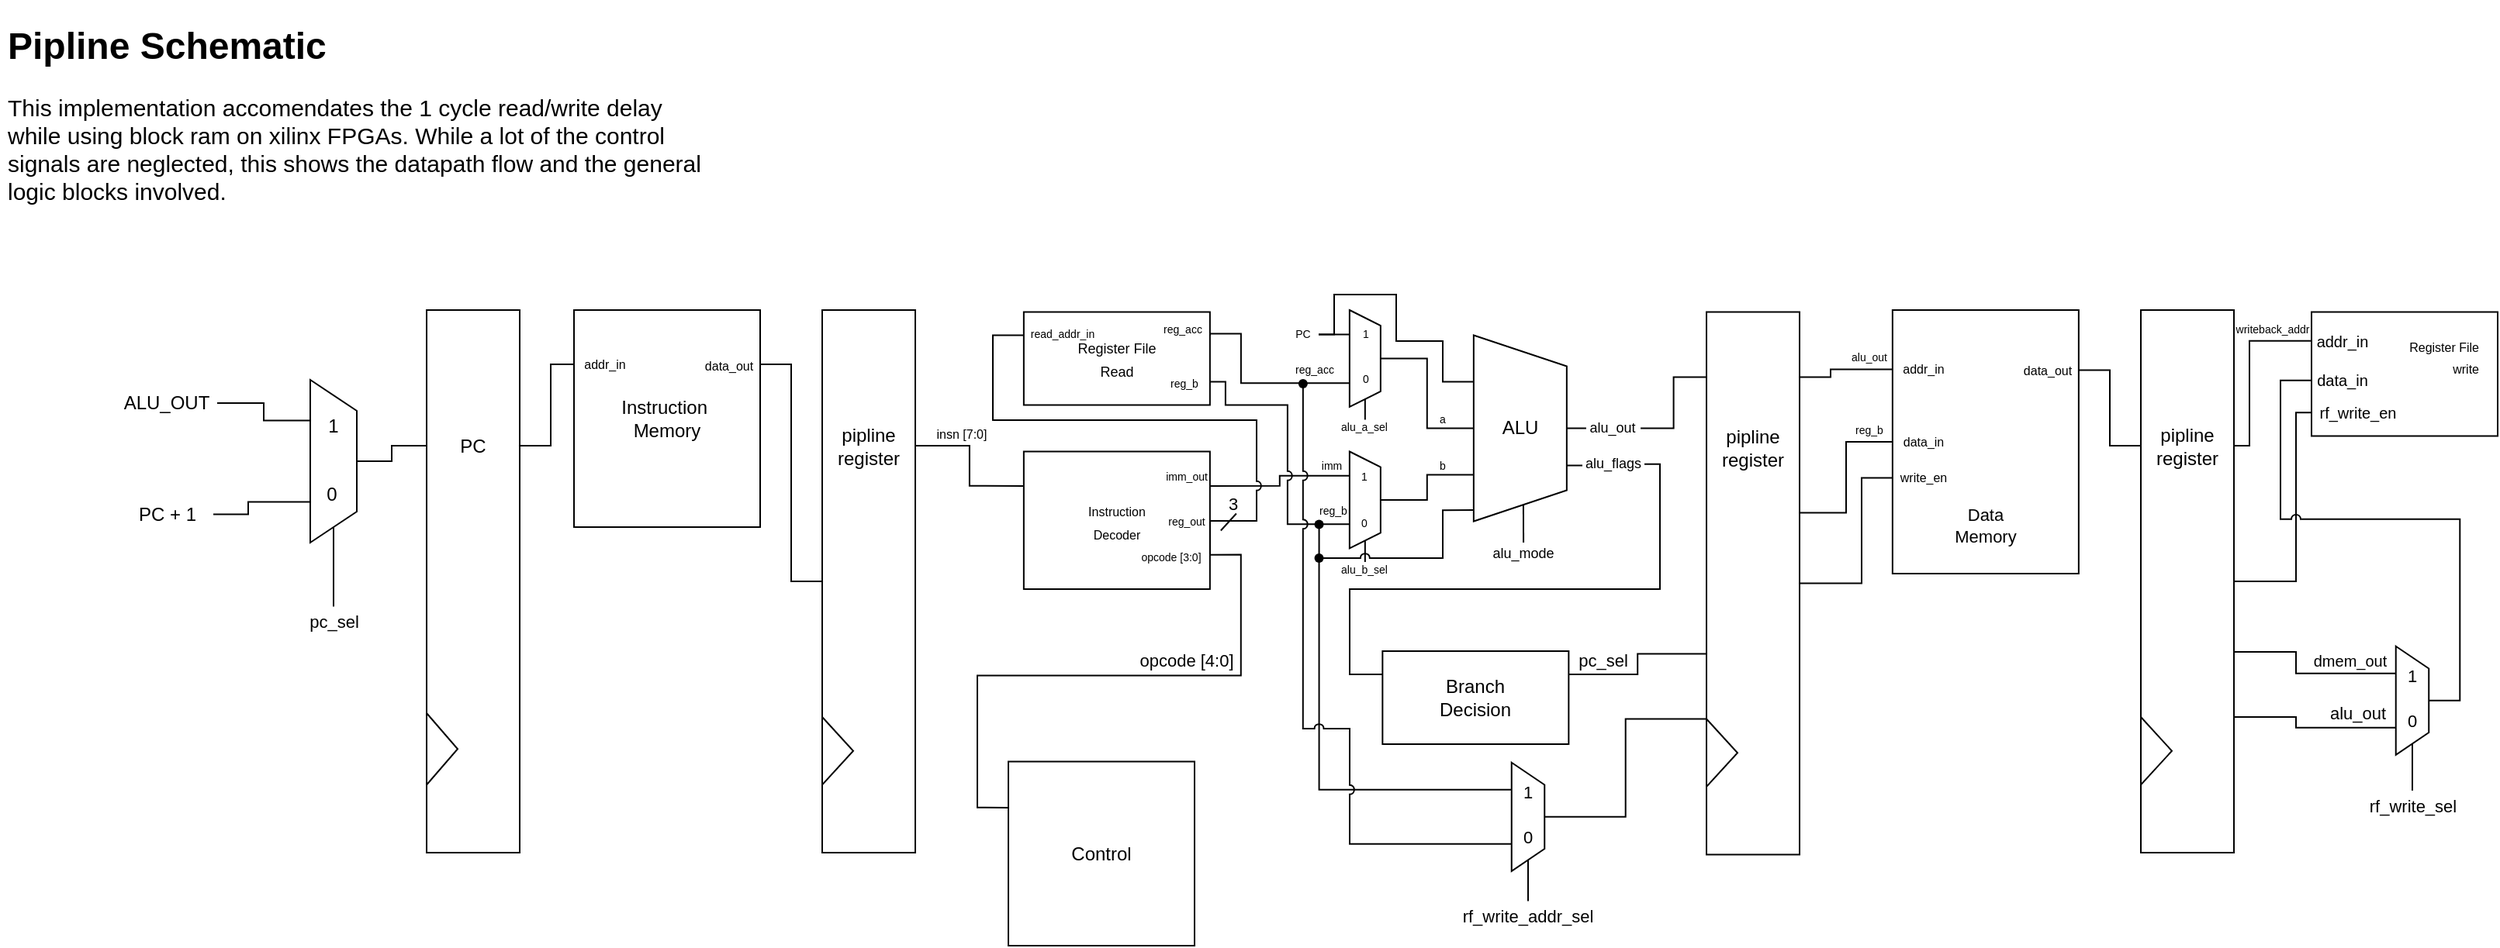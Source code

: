 <mxfile version="22.1.15" type="device">
  <diagram name="Page-1" id="C5f-q9KIwTnNEgcXSA0X">
    <mxGraphModel dx="1313" dy="896" grid="1" gridSize="10" guides="1" tooltips="1" connect="1" arrows="1" fold="1" page="1" pageScale="1" pageWidth="1700" pageHeight="2000" math="0" shadow="0">
      <root>
        <mxCell id="0" />
        <mxCell id="1" parent="0" />
        <mxCell id="jeE5MprJbQdfb26vRbnc-1" value="&lt;h1&gt;&lt;span style=&quot;background-color: initial;&quot;&gt;Pipline Schematic&lt;/span&gt;&lt;/h1&gt;&lt;p&gt;&lt;span style=&quot;font-size: 15px; font-weight: 400;&quot;&gt;This implementation accomendates the 1 cycle read/write delay while using block ram on xilinx FPGAs. While a lot of the control signals are neglected, this shows the datapath flow and the general logic blocks involved.&lt;/span&gt;&lt;/p&gt;&lt;p style=&quot;font-size: 15px;&quot;&gt;&lt;br&gt;&lt;/p&gt;" style="text;html=1;strokeColor=none;fillColor=none;spacing=5;spacingTop=-20;whiteSpace=wrap;overflow=hidden;rounded=0;" parent="1" vertex="1">
          <mxGeometry x="40" y="50" width="460" height="130" as="geometry" />
        </mxCell>
        <mxCell id="LwA3oYYz0MGMY8bBPc8x-19" value="x" style="group" parent="1" vertex="1" connectable="0">
          <mxGeometry x="315" y="240" width="60" height="350" as="geometry" />
        </mxCell>
        <mxCell id="LwA3oYYz0MGMY8bBPc8x-10" value="" style="rounded=0;whiteSpace=wrap;html=1;container=0;" parent="LwA3oYYz0MGMY8bBPc8x-19" vertex="1">
          <mxGeometry width="60" height="350" as="geometry" />
        </mxCell>
        <mxCell id="LwA3oYYz0MGMY8bBPc8x-11" value="&lt;font style=&quot;font-size: 12px;&quot;&gt;PC&lt;/font&gt;" style="text;html=1;strokeColor=none;fillColor=none;align=center;verticalAlign=middle;whiteSpace=wrap;rounded=0;container=0;" parent="LwA3oYYz0MGMY8bBPc8x-19" vertex="1">
          <mxGeometry x="15" y="43.75" width="30" height="87.5" as="geometry" />
        </mxCell>
        <mxCell id="LwA3oYYz0MGMY8bBPc8x-18" value="" style="triangle;whiteSpace=wrap;html=1;container=0;" parent="LwA3oYYz0MGMY8bBPc8x-19" vertex="1">
          <mxGeometry y="260" width="20" height="46.25" as="geometry" />
        </mxCell>
        <mxCell id="czWufR2v6qfrCZfqMZqi-69" style="edgeStyle=orthogonalEdgeStyle;shape=connector;rounded=0;jumpStyle=arc;orthogonalLoop=1;jettySize=auto;html=1;exitX=1;exitY=0.25;exitDx=0;exitDy=0;entryX=0;entryY=0.5;entryDx=0;entryDy=0;labelBackgroundColor=default;strokeColor=default;align=center;verticalAlign=middle;fontFamily=Helvetica;fontSize=11;fontColor=default;endArrow=none;endFill=0;" parent="1" source="LwA3oYYz0MGMY8bBPc8x-20" target="LwA3oYYz0MGMY8bBPc8x-23" edge="1">
          <mxGeometry relative="1" as="geometry">
            <Array as="points">
              <mxPoint x="550" y="275" />
              <mxPoint x="550" y="415" />
            </Array>
          </mxGeometry>
        </mxCell>
        <mxCell id="LwA3oYYz0MGMY8bBPc8x-20" value="Instruction&amp;nbsp;&lt;br&gt;Memory" style="rounded=0;whiteSpace=wrap;html=1;" parent="1" vertex="1">
          <mxGeometry x="410" y="240" width="120" height="140" as="geometry" />
        </mxCell>
        <mxCell id="LwA3oYYz0MGMY8bBPc8x-22" value="" style="group" parent="1" vertex="1" connectable="0">
          <mxGeometry x="570" y="240" width="60" height="350" as="geometry" />
        </mxCell>
        <mxCell id="LwA3oYYz0MGMY8bBPc8x-23" value="" style="rounded=0;whiteSpace=wrap;html=1;container=0;" parent="LwA3oYYz0MGMY8bBPc8x-22" vertex="1">
          <mxGeometry width="60" height="350" as="geometry" />
        </mxCell>
        <mxCell id="LwA3oYYz0MGMY8bBPc8x-24" value="pipline&lt;br&gt;register" style="text;html=1;strokeColor=none;fillColor=none;align=center;verticalAlign=middle;whiteSpace=wrap;rounded=0;container=0;" parent="LwA3oYYz0MGMY8bBPc8x-22" vertex="1">
          <mxGeometry x="15" y="43.75" width="30" height="87.5" as="geometry" />
        </mxCell>
        <mxCell id="LwA3oYYz0MGMY8bBPc8x-25" value="" style="triangle;whiteSpace=wrap;html=1;container=0;" parent="LwA3oYYz0MGMY8bBPc8x-22" vertex="1">
          <mxGeometry y="262.5" width="20" height="43.75" as="geometry" />
        </mxCell>
        <mxCell id="czWufR2v6qfrCZfqMZqi-32" style="edgeStyle=orthogonalEdgeStyle;shape=connector;rounded=0;orthogonalLoop=1;jettySize=auto;html=1;exitX=1;exitY=0.25;exitDx=0;exitDy=0;entryX=0.25;entryY=1;entryDx=0;entryDy=0;labelBackgroundColor=default;strokeColor=default;align=center;verticalAlign=middle;fontFamily=Helvetica;fontSize=11;fontColor=default;endArrow=none;endFill=0;jumpStyle=arc;" parent="1" source="LwA3oYYz0MGMY8bBPc8x-26" target="czWufR2v6qfrCZfqMZqi-17" edge="1">
          <mxGeometry relative="1" as="geometry" />
        </mxCell>
        <mxCell id="czWufR2v6qfrCZfqMZqi-70" style="edgeStyle=orthogonalEdgeStyle;shape=connector;rounded=0;jumpStyle=arc;orthogonalLoop=1;jettySize=auto;html=1;exitX=1;exitY=0.75;exitDx=0;exitDy=0;labelBackgroundColor=default;strokeColor=default;align=center;verticalAlign=middle;fontFamily=Helvetica;fontSize=11;fontColor=default;endArrow=none;endFill=0;entryX=0;entryY=0.25;entryDx=0;entryDy=0;" parent="1" source="LwA3oYYz0MGMY8bBPc8x-26" target="LwA3oYYz0MGMY8bBPc8x-57" edge="1">
          <mxGeometry relative="1" as="geometry">
            <mxPoint x="829.93" y="376.11" as="targetPoint" />
            <Array as="points">
              <mxPoint x="820" y="376" />
              <mxPoint x="850" y="376" />
              <mxPoint x="850" y="311" />
              <mxPoint x="680" y="311" />
              <mxPoint x="680" y="256" />
            </Array>
          </mxGeometry>
        </mxCell>
        <mxCell id="czWufR2v6qfrCZfqMZqi-86" style="edgeStyle=orthogonalEdgeStyle;shape=connector;rounded=0;jumpStyle=arc;orthogonalLoop=1;jettySize=auto;html=1;exitX=1;exitY=0.75;exitDx=0;exitDy=0;entryX=0;entryY=0.25;entryDx=0;entryDy=0;labelBackgroundColor=default;strokeColor=default;align=center;verticalAlign=middle;fontFamily=Helvetica;fontSize=11;fontColor=default;endArrow=none;endFill=0;" parent="1" source="LwA3oYYz0MGMY8bBPc8x-26" target="LwA3oYYz0MGMY8bBPc8x-52" edge="1">
          <mxGeometry relative="1" as="geometry" />
        </mxCell>
        <mxCell id="LwA3oYYz0MGMY8bBPc8x-26" value="&lt;font style=&quot;font-size: 8px;&quot;&gt;Instruction &lt;br&gt;Decoder&lt;/font&gt;" style="rounded=0;whiteSpace=wrap;html=1;" parent="1" vertex="1">
          <mxGeometry x="699.93" y="331.25" width="120" height="88.75" as="geometry" />
        </mxCell>
        <mxCell id="czWufR2v6qfrCZfqMZqi-59" style="edgeStyle=orthogonalEdgeStyle;shape=connector;rounded=0;jumpStyle=arc;orthogonalLoop=1;jettySize=auto;html=1;exitX=1;exitY=0.25;exitDx=0;exitDy=0;labelBackgroundColor=default;strokeColor=default;align=center;verticalAlign=middle;fontFamily=Helvetica;fontSize=11;fontColor=default;endArrow=none;endFill=0;entryX=0;entryY=0.63;entryDx=0;entryDy=0;entryPerimeter=0;" parent="1" source="LwA3oYYz0MGMY8bBPc8x-27" target="Yd-1eChZx268DEH1X6W6-35" edge="1">
          <mxGeometry relative="1" as="geometry">
            <mxPoint x="1140.47" y="436.2" as="targetPoint" />
          </mxGeometry>
        </mxCell>
        <mxCell id="LwA3oYYz0MGMY8bBPc8x-27" value="Branch &lt;br&gt;Decision" style="rounded=0;whiteSpace=wrap;html=1;" parent="1" vertex="1">
          <mxGeometry x="931.18" y="460" width="120" height="60" as="geometry" />
        </mxCell>
        <mxCell id="LwA3oYYz0MGMY8bBPc8x-51" value="" style="rounded=0;whiteSpace=wrap;html=1;" parent="1" vertex="1">
          <mxGeometry x="1259.93" y="240" width="120" height="170" as="geometry" />
        </mxCell>
        <mxCell id="LwA3oYYz0MGMY8bBPc8x-52" value="Control" style="rounded=0;whiteSpace=wrap;html=1;points=[[0,0,0,0,0],[0,0.25,0,0,0],[0,0.5,0,0,0],[0,0.75,0,0,0],[0,1,0,0,0],[0.25,0,0,0,0],[0.25,1,0,0,0],[0.5,0,0,0,0],[0.5,1,0,0,0],[0.75,0,0,0,0],[0.75,1,0,0,0],[1,0,0,0,0],[1,0.15,0,0,0],[1,0.3,0,0,0],[1,0.45,0,0,0],[1,0.59,0,0,0],[1,0.72,0,0,0],[1,0.86,0,0,0],[1,1,0,0,0]];" parent="1" vertex="1">
          <mxGeometry x="690" y="531.25" width="120" height="118.75" as="geometry" />
        </mxCell>
        <mxCell id="LwA3oYYz0MGMY8bBPc8x-53" value="" style="group" parent="1" vertex="1" connectable="0">
          <mxGeometry x="1420" y="240" width="60" height="350" as="geometry" />
        </mxCell>
        <mxCell id="LwA3oYYz0MGMY8bBPc8x-54" value="" style="rounded=0;whiteSpace=wrap;html=1;container=0;points=[[0,0,0,0,0],[0,0.12,0,0,0],[0,0.25,0,0,0],[0,0.37,0,0,0],[0,0.5,0,0,0],[0,0.63,0,0,0],[0,0.75,0,0,0],[0,0.88,0,0,0],[0,1,0,0,0],[0.25,0,0,0,0],[0.25,1,0,0,0],[0.5,0,0,0,0],[0.5,1,0,0,0],[0.75,0,0,0,0],[0.75,1,0,0,0],[1,0,0,0,0],[1,0.12,0,0,0],[1,0.25,0,0,0],[1,0.37,0,0,0],[1,0.5,0,0,0],[1,0.63,0,0,0],[1,0.75,0,0,0],[1,0.88,0,0,0],[1,1,0,0,0]];" parent="LwA3oYYz0MGMY8bBPc8x-53" vertex="1">
          <mxGeometry width="60" height="350" as="geometry" />
        </mxCell>
        <mxCell id="LwA3oYYz0MGMY8bBPc8x-55" value="pipline&lt;br&gt;register" style="text;html=1;strokeColor=none;fillColor=none;align=center;verticalAlign=middle;whiteSpace=wrap;rounded=0;container=0;" parent="LwA3oYYz0MGMY8bBPc8x-53" vertex="1">
          <mxGeometry x="15" y="43.75" width="30" height="87.5" as="geometry" />
        </mxCell>
        <mxCell id="LwA3oYYz0MGMY8bBPc8x-56" value="" style="triangle;whiteSpace=wrap;html=1;container=0;" parent="LwA3oYYz0MGMY8bBPc8x-53" vertex="1">
          <mxGeometry y="262.5" width="20" height="43.75" as="geometry" />
        </mxCell>
        <mxCell id="czWufR2v6qfrCZfqMZqi-20" style="edgeStyle=orthogonalEdgeStyle;shape=connector;rounded=0;orthogonalLoop=1;jettySize=auto;html=1;exitX=1;exitY=0.25;exitDx=0;exitDy=0;entryX=0.75;entryY=1;entryDx=0;entryDy=0;labelBackgroundColor=default;strokeColor=default;align=center;verticalAlign=middle;fontFamily=Helvetica;fontSize=11;fontColor=default;endArrow=none;endFill=0;" parent="1" edge="1">
          <mxGeometry relative="1" as="geometry">
            <mxPoint x="819.93" y="256.44" as="sourcePoint" />
            <mxPoint x="909.93" y="287.065" as="targetPoint" />
            <Array as="points">
              <mxPoint x="819.93" y="255.25" />
              <mxPoint x="839.93" y="255.25" />
              <mxPoint x="839.93" y="287.25" />
            </Array>
          </mxGeometry>
        </mxCell>
        <mxCell id="czWufR2v6qfrCZfqMZqi-31" style="edgeStyle=orthogonalEdgeStyle;shape=connector;rounded=0;orthogonalLoop=1;jettySize=auto;html=1;exitX=1;exitY=0.75;exitDx=0;exitDy=0;labelBackgroundColor=default;strokeColor=default;align=center;verticalAlign=middle;fontFamily=Helvetica;fontSize=11;fontColor=default;endArrow=none;endFill=0;entryX=0.75;entryY=1;entryDx=0;entryDy=0;jumpStyle=arc;" parent="1" source="LwA3oYYz0MGMY8bBPc8x-57" target="czWufR2v6qfrCZfqMZqi-17" edge="1">
          <mxGeometry relative="1" as="geometry">
            <mxPoint x="889.93" y="381.25" as="targetPoint" />
            <Array as="points">
              <mxPoint x="829.93" y="286.25" />
              <mxPoint x="829.93" y="301.25" />
              <mxPoint x="869.93" y="301.25" />
              <mxPoint x="869.93" y="378.25" />
            </Array>
          </mxGeometry>
        </mxCell>
        <mxCell id="LwA3oYYz0MGMY8bBPc8x-57" value="&lt;font style=&quot;font-size: 9px;&quot;&gt;Register File &lt;br&gt;Read&lt;/font&gt;" style="rounded=0;whiteSpace=wrap;html=1;" parent="1" vertex="1">
          <mxGeometry x="699.93" y="241.25" width="120" height="60" as="geometry" />
        </mxCell>
        <mxCell id="LwA3oYYz0MGMY8bBPc8x-58" value="" style="rounded=0;whiteSpace=wrap;html=1;" parent="1" vertex="1">
          <mxGeometry x="1530" y="241.25" width="120" height="80" as="geometry" />
        </mxCell>
        <mxCell id="Yd-1eChZx268DEH1X6W6-60" style="edgeStyle=orthogonalEdgeStyle;shape=connector;rounded=0;orthogonalLoop=1;jettySize=auto;html=1;entryX=0.25;entryY=1;entryDx=0;entryDy=0;labelBackgroundColor=default;strokeColor=default;align=center;verticalAlign=middle;fontFamily=Helvetica;fontSize=11;fontColor=default;endArrow=none;endFill=0;" parent="1" source="czWufR2v6qfrCZfqMZqi-7" target="Yd-1eChZx268DEH1X6W6-4" edge="1">
          <mxGeometry relative="1" as="geometry" />
        </mxCell>
        <mxCell id="czWufR2v6qfrCZfqMZqi-7" value="ALU_OUT" style="text;html=1;strokeColor=none;fillColor=none;align=center;verticalAlign=middle;whiteSpace=wrap;rounded=0;" parent="1" vertex="1">
          <mxGeometry x="115" y="285" width="65" height="30" as="geometry" />
        </mxCell>
        <mxCell id="czWufR2v6qfrCZfqMZqi-18" style="edgeStyle=orthogonalEdgeStyle;shape=connector;rounded=0;orthogonalLoop=1;jettySize=auto;html=1;exitX=0.5;exitY=0;exitDx=0;exitDy=0;entryX=0.5;entryY=1;entryDx=0;entryDy=0;labelBackgroundColor=default;strokeColor=default;align=center;verticalAlign=middle;fontFamily=Helvetica;fontSize=11;fontColor=default;endArrow=none;endFill=0;entryPerimeter=0;" parent="1" source="czWufR2v6qfrCZfqMZqi-16" target="czWufR2v6qfrCZfqMZqi-36" edge="1">
          <mxGeometry relative="1" as="geometry">
            <mxPoint x="969.93" y="281.25" as="targetPoint" />
          </mxGeometry>
        </mxCell>
        <mxCell id="czWufR2v6qfrCZfqMZqi-16" value="" style="shape=trapezoid;perimeter=trapezoidPerimeter;whiteSpace=wrap;html=1;fixedSize=1;direction=south;size=10;" parent="1" vertex="1">
          <mxGeometry x="909.93" y="240" width="20" height="62.5" as="geometry" />
        </mxCell>
        <mxCell id="czWufR2v6qfrCZfqMZqi-19" style="edgeStyle=orthogonalEdgeStyle;shape=connector;rounded=0;orthogonalLoop=1;jettySize=auto;html=1;exitX=0.5;exitY=0;exitDx=0;exitDy=0;entryX=0.75;entryY=1;entryDx=0;entryDy=0;labelBackgroundColor=default;strokeColor=default;align=center;verticalAlign=middle;fontFamily=Helvetica;fontSize=11;fontColor=default;endArrow=none;endFill=0;entryPerimeter=0;" parent="1" source="czWufR2v6qfrCZfqMZqi-17" target="czWufR2v6qfrCZfqMZqi-36" edge="1">
          <mxGeometry relative="1" as="geometry">
            <mxPoint x="969.93" y="351.25" as="targetPoint" />
          </mxGeometry>
        </mxCell>
        <mxCell id="czWufR2v6qfrCZfqMZqi-17" value="" style="shape=trapezoid;perimeter=trapezoidPerimeter;whiteSpace=wrap;html=1;fixedSize=1;direction=south;size=10;" parent="1" vertex="1">
          <mxGeometry x="909.93" y="331.25" width="20" height="62.5" as="geometry" />
        </mxCell>
        <mxCell id="czWufR2v6qfrCZfqMZqi-23" value="reg_acc" style="text;html=1;strokeColor=none;fillColor=none;align=center;verticalAlign=middle;whiteSpace=wrap;rounded=0;fontSize=7;fontFamily=Helvetica;fontColor=default;" parent="1" vertex="1">
          <mxGeometry x="869.93" y="273.25" width="35" height="11" as="geometry" />
        </mxCell>
        <mxCell id="czWufR2v6qfrCZfqMZqi-26" style="edgeStyle=orthogonalEdgeStyle;shape=connector;rounded=0;orthogonalLoop=1;jettySize=auto;html=1;exitX=1;exitY=0.5;exitDx=0;exitDy=0;entryX=0.25;entryY=1;entryDx=0;entryDy=0;labelBackgroundColor=default;strokeColor=default;align=center;verticalAlign=middle;fontFamily=Helvetica;fontSize=11;fontColor=default;endArrow=none;endFill=0;" parent="1" source="czWufR2v6qfrCZfqMZqi-25" target="czWufR2v6qfrCZfqMZqi-16" edge="1">
          <mxGeometry relative="1" as="geometry" />
        </mxCell>
        <mxCell id="czWufR2v6qfrCZfqMZqi-25" value="PC" style="text;html=1;strokeColor=none;fillColor=none;align=center;verticalAlign=middle;whiteSpace=wrap;rounded=0;fontSize=7;fontFamily=Helvetica;fontColor=default;" parent="1" vertex="1">
          <mxGeometry x="869.93" y="252.75" width="20.07" height="6" as="geometry" />
        </mxCell>
        <mxCell id="czWufR2v6qfrCZfqMZqi-27" value="0" style="text;html=1;strokeColor=none;fillColor=none;align=center;verticalAlign=middle;whiteSpace=wrap;rounded=0;fontSize=7;fontFamily=Helvetica;fontColor=default;" parent="1" vertex="1">
          <mxGeometry x="908.68" y="282.25" width="22.5" height="6" as="geometry" />
        </mxCell>
        <mxCell id="czWufR2v6qfrCZfqMZqi-28" value="1" style="text;html=1;strokeColor=none;fillColor=none;align=center;verticalAlign=middle;whiteSpace=wrap;rounded=0;fontSize=7;fontFamily=Helvetica;fontColor=default;" parent="1" vertex="1">
          <mxGeometry x="908.68" y="252.75" width="22.5" height="6" as="geometry" />
        </mxCell>
        <mxCell id="czWufR2v6qfrCZfqMZqi-29" value="0" style="text;html=1;strokeColor=none;fillColor=none;align=center;verticalAlign=middle;whiteSpace=wrap;rounded=0;fontSize=7;fontFamily=Helvetica;fontColor=default;" parent="1" vertex="1">
          <mxGeometry x="914.31" y="375.25" width="11.25" height="6" as="geometry" />
        </mxCell>
        <mxCell id="czWufR2v6qfrCZfqMZqi-30" value="1" style="text;html=1;strokeColor=none;fillColor=none;align=center;verticalAlign=middle;whiteSpace=wrap;rounded=0;fontSize=7;fontFamily=Helvetica;fontColor=default;" parent="1" vertex="1">
          <mxGeometry x="914.31" y="345.25" width="11.25" height="6" as="geometry" />
        </mxCell>
        <mxCell id="czWufR2v6qfrCZfqMZqi-33" value="reg_b" style="text;html=1;strokeColor=none;fillColor=none;align=center;verticalAlign=middle;whiteSpace=wrap;rounded=0;fontSize=7;fontFamily=Helvetica;fontColor=default;" parent="1" vertex="1">
          <mxGeometry x="889.5" y="364.25" width="19.18" height="12" as="geometry" />
        </mxCell>
        <mxCell id="czWufR2v6qfrCZfqMZqi-34" value="imm" style="text;html=1;strokeColor=none;fillColor=none;align=center;verticalAlign=middle;whiteSpace=wrap;rounded=0;fontSize=7;fontFamily=Helvetica;fontColor=default;" parent="1" vertex="1">
          <mxGeometry x="889.43" y="335.25" width="19.25" height="11" as="geometry" />
        </mxCell>
        <mxCell id="czWufR2v6qfrCZfqMZqi-45" style="edgeStyle=orthogonalEdgeStyle;shape=connector;rounded=0;jumpStyle=arc;orthogonalLoop=1;jettySize=auto;html=1;exitX=0.7;exitY=0;exitDx=0;exitDy=0;exitPerimeter=0;entryX=0;entryY=0.5;entryDx=0;entryDy=0;labelBackgroundColor=default;strokeColor=default;align=center;verticalAlign=middle;fontFamily=Helvetica;fontSize=11;fontColor=default;endArrow=none;endFill=0;" parent="1" source="czWufR2v6qfrCZfqMZqi-36" target="czWufR2v6qfrCZfqMZqi-44" edge="1">
          <mxGeometry relative="1" as="geometry" />
        </mxCell>
        <mxCell id="czWufR2v6qfrCZfqMZqi-51" style="edgeStyle=orthogonalEdgeStyle;shape=connector;rounded=0;jumpStyle=arc;orthogonalLoop=1;jettySize=auto;html=1;exitX=0.5;exitY=0;exitDx=0;exitDy=0;exitPerimeter=0;entryX=0;entryY=0.5;entryDx=0;entryDy=0;labelBackgroundColor=default;strokeColor=default;align=center;verticalAlign=middle;fontFamily=Helvetica;fontSize=11;fontColor=default;endArrow=none;endFill=0;" parent="1" source="czWufR2v6qfrCZfqMZqi-36" target="czWufR2v6qfrCZfqMZqi-47" edge="1">
          <mxGeometry relative="1" as="geometry" />
        </mxCell>
        <mxCell id="czWufR2v6qfrCZfqMZqi-36" value="" style="shape=trapezoid;perimeter=trapezoidPerimeter;whiteSpace=wrap;html=1;fixedSize=1;fontFamily=Helvetica;fontSize=11;fontColor=default;points=[[0,0,0,0,0],[0,0.25,0,0,0],[0,0.5,0,0,0],[0,0.75,0,0,0],[0,1,0,0,0],[0.25,1,0,0,0],[0.3,0,0,0,0],[0.5,0,0,0,0],[0.5,1,0,0,0],[0.5,1,0,0,19],[0.7,0,0,0,0],[0.75,1,0,0,0],[1,0,0,0,0],[1,0.25,0,0,0],[1,0.75,0,0,0],[1,1,0,0,0]];rotation=90;container=0;" parent="1" vertex="1">
          <mxGeometry x="959.93" y="286.25" width="120" height="60" as="geometry" />
        </mxCell>
        <mxCell id="LwA3oYYz0MGMY8bBPc8x-31" value="ALU&lt;br&gt;" style="text;html=1;strokeColor=none;fillColor=none;align=center;verticalAlign=middle;whiteSpace=wrap;rounded=0;container=0;" parent="1" vertex="1">
          <mxGeometry x="994.93" y="297.5" width="50" height="37.5" as="geometry" />
        </mxCell>
        <mxCell id="czWufR2v6qfrCZfqMZqi-57" style="edgeStyle=orthogonalEdgeStyle;shape=connector;rounded=0;jumpStyle=arc;orthogonalLoop=1;jettySize=auto;html=1;exitX=1;exitY=0.5;exitDx=0;exitDy=0;entryX=0;entryY=0.25;entryDx=0;entryDy=0;labelBackgroundColor=default;strokeColor=default;align=center;verticalAlign=middle;fontFamily=Helvetica;fontSize=11;fontColor=default;endArrow=none;endFill=0;" parent="1" source="czWufR2v6qfrCZfqMZqi-44" target="LwA3oYYz0MGMY8bBPc8x-27" edge="1">
          <mxGeometry relative="1" as="geometry">
            <Array as="points">
              <mxPoint x="1110" y="339" />
              <mxPoint x="1110" y="420" />
              <mxPoint x="910" y="420" />
              <mxPoint x="910" y="475" />
            </Array>
          </mxGeometry>
        </mxCell>
        <mxCell id="czWufR2v6qfrCZfqMZqi-44" value="&lt;font style=&quot;font-size: 9px;&quot;&gt;alu_flags&lt;/font&gt;" style="text;html=1;strokeColor=none;fillColor=none;align=center;verticalAlign=middle;whiteSpace=wrap;rounded=0;fontSize=9;fontFamily=Helvetica;fontColor=default;container=0;" parent="1" vertex="1">
          <mxGeometry x="1060" y="332.5" width="40" height="13.75" as="geometry" />
        </mxCell>
        <mxCell id="czWufR2v6qfrCZfqMZqi-47" value="&lt;font style=&quot;font-size: 9px;&quot;&gt;alu_out&lt;/font&gt;" style="text;html=1;strokeColor=none;fillColor=none;align=center;verticalAlign=middle;whiteSpace=wrap;rounded=0;fontSize=9;fontFamily=Helvetica;fontColor=default;container=0;" parent="1" vertex="1">
          <mxGeometry x="1062.46" y="309.38" width="35.07" height="13.75" as="geometry" />
        </mxCell>
        <mxCell id="czWufR2v6qfrCZfqMZqi-60" value="pc_sel" style="text;html=1;strokeColor=none;fillColor=none;align=center;verticalAlign=middle;whiteSpace=wrap;rounded=0;fontSize=11;fontFamily=Helvetica;fontColor=default;" parent="1" vertex="1">
          <mxGeometry x="1051.18" y="456.25" width="45" height="20" as="geometry" />
        </mxCell>
        <mxCell id="czWufR2v6qfrCZfqMZqi-66" value="&lt;font style=&quot;font-size: 8px;&quot;&gt;addr_in&lt;/font&gt;" style="text;html=1;strokeColor=none;fillColor=none;align=center;verticalAlign=middle;whiteSpace=wrap;rounded=0;fontSize=11;fontFamily=Helvetica;fontColor=default;" parent="1" vertex="1">
          <mxGeometry x="410" y="264.5" width="40" height="18.5" as="geometry" />
        </mxCell>
        <mxCell id="czWufR2v6qfrCZfqMZqi-67" style="edgeStyle=orthogonalEdgeStyle;shape=connector;rounded=0;jumpStyle=arc;orthogonalLoop=1;jettySize=auto;html=1;exitX=1;exitY=0.25;exitDx=0;exitDy=0;entryX=0;entryY=0.25;entryDx=0;entryDy=0;labelBackgroundColor=default;strokeColor=default;align=center;verticalAlign=middle;fontFamily=Helvetica;fontSize=11;fontColor=default;endArrow=none;endFill=0;" parent="1" source="LwA3oYYz0MGMY8bBPc8x-10" target="LwA3oYYz0MGMY8bBPc8x-20" edge="1">
          <mxGeometry relative="1" as="geometry" />
        </mxCell>
        <mxCell id="czWufR2v6qfrCZfqMZqi-68" value="&lt;span style=&quot;font-size: 8px;&quot;&gt;data_out&lt;/span&gt;" style="text;html=1;strokeColor=none;fillColor=none;align=center;verticalAlign=middle;whiteSpace=wrap;rounded=0;fontSize=11;fontFamily=Helvetica;fontColor=default;" parent="1" vertex="1">
          <mxGeometry x="490" y="265.25" width="40" height="18.5" as="geometry" />
        </mxCell>
        <mxCell id="czWufR2v6qfrCZfqMZqi-71" value="&lt;font style=&quot;font-size: 7px;&quot;&gt;imm_out&lt;/font&gt;" style="text;html=1;strokeColor=none;fillColor=none;align=center;verticalAlign=middle;whiteSpace=wrap;rounded=0;fontSize=11;fontFamily=Helvetica;fontColor=default;" parent="1" vertex="1">
          <mxGeometry x="789.93" y="341.25" width="30" height="10" as="geometry" />
        </mxCell>
        <mxCell id="czWufR2v6qfrCZfqMZqi-72" value="&lt;font style=&quot;font-size: 7px;&quot;&gt;reg_out&lt;/font&gt;" style="text;html=1;strokeColor=none;fillColor=none;align=center;verticalAlign=middle;whiteSpace=wrap;rounded=0;fontSize=11;fontFamily=Helvetica;fontColor=default;" parent="1" vertex="1">
          <mxGeometry x="789.93" y="370" width="30" height="10" as="geometry" />
        </mxCell>
        <mxCell id="czWufR2v6qfrCZfqMZqi-76" value="" style="endArrow=none;html=1;rounded=0;labelBackgroundColor=default;strokeColor=default;align=center;verticalAlign=middle;fontFamily=Helvetica;fontSize=11;fontColor=default;shape=connector;jumpStyle=none;" parent="1" edge="1">
          <mxGeometry width="50" height="50" relative="1" as="geometry">
            <mxPoint x="826.93" y="382.25" as="sourcePoint" />
            <mxPoint x="836.93" y="371.25" as="targetPoint" />
          </mxGeometry>
        </mxCell>
        <mxCell id="czWufR2v6qfrCZfqMZqi-80" value="3" style="text;html=1;strokeColor=none;fillColor=none;align=center;verticalAlign=middle;whiteSpace=wrap;rounded=0;fontSize=11;fontFamily=Helvetica;fontColor=default;" parent="1" vertex="1">
          <mxGeometry x="829.93" y="360" width="10" height="10" as="geometry" />
        </mxCell>
        <mxCell id="czWufR2v6qfrCZfqMZqi-81" value="reg_acc" style="text;html=1;strokeColor=none;fillColor=none;align=center;verticalAlign=middle;whiteSpace=wrap;rounded=0;fontSize=7;fontFamily=Helvetica;fontColor=default;" parent="1" vertex="1">
          <mxGeometry x="784.93" y="247.75" width="35" height="11" as="geometry" />
        </mxCell>
        <mxCell id="czWufR2v6qfrCZfqMZqi-82" value="reg_b" style="text;html=1;strokeColor=none;fillColor=none;align=center;verticalAlign=middle;whiteSpace=wrap;rounded=0;fontSize=7;fontFamily=Helvetica;fontColor=default;" parent="1" vertex="1">
          <mxGeometry x="790" y="282.25" width="27.43" height="11" as="geometry" />
        </mxCell>
        <mxCell id="czWufR2v6qfrCZfqMZqi-83" value="read_addr_in" style="text;html=1;strokeColor=none;fillColor=none;align=center;verticalAlign=middle;whiteSpace=wrap;rounded=0;fontSize=7;fontFamily=Helvetica;fontColor=default;" parent="1" vertex="1">
          <mxGeometry x="699.93" y="250.25" width="50.07" height="11" as="geometry" />
        </mxCell>
        <mxCell id="czWufR2v6qfrCZfqMZqi-84" style="edgeStyle=orthogonalEdgeStyle;shape=connector;rounded=0;jumpStyle=arc;orthogonalLoop=1;jettySize=auto;html=1;exitX=1;exitY=0.25;exitDx=0;exitDy=0;entryX=0;entryY=0.25;entryDx=0;entryDy=0;labelBackgroundColor=default;strokeColor=default;align=center;verticalAlign=middle;fontFamily=Helvetica;fontSize=11;fontColor=default;endArrow=none;endFill=0;" parent="1" source="LwA3oYYz0MGMY8bBPc8x-23" target="LwA3oYYz0MGMY8bBPc8x-26" edge="1">
          <mxGeometry relative="1" as="geometry" />
        </mxCell>
        <mxCell id="czWufR2v6qfrCZfqMZqi-85" value="&lt;font style=&quot;font-size: 8px;&quot;&gt;insn [7:0]&lt;/font&gt;" style="text;html=1;strokeColor=none;fillColor=none;align=center;verticalAlign=middle;whiteSpace=wrap;rounded=0;fontSize=11;fontFamily=Helvetica;fontColor=default;" parent="1" vertex="1">
          <mxGeometry x="640" y="314.12" width="40" height="9.75" as="geometry" />
        </mxCell>
        <mxCell id="czWufR2v6qfrCZfqMZqi-87" value="opcode [4:0]" style="text;html=1;strokeColor=none;fillColor=none;align=center;verticalAlign=middle;whiteSpace=wrap;rounded=0;fontSize=11;fontFamily=Helvetica;fontColor=default;" parent="1" vertex="1">
          <mxGeometry x="769.93" y="451.25" width="70" height="30" as="geometry" />
        </mxCell>
        <mxCell id="czWufR2v6qfrCZfqMZqi-88" value="&lt;font style=&quot;font-size: 7px;&quot;&gt;opcode [3:0]&lt;/font&gt;" style="text;html=1;strokeColor=none;fillColor=none;align=center;verticalAlign=middle;whiteSpace=wrap;rounded=0;fontSize=11;fontFamily=Helvetica;fontColor=default;" parent="1" vertex="1">
          <mxGeometry x="770" y="392.5" width="50" height="10" as="geometry" />
        </mxCell>
        <mxCell id="czWufR2v6qfrCZfqMZqi-95" style="edgeStyle=orthogonalEdgeStyle;shape=connector;rounded=0;jumpStyle=arc;orthogonalLoop=1;jettySize=auto;html=1;exitX=1;exitY=0.5;exitDx=0;exitDy=0;entryX=0;entryY=0.25;entryDx=0;entryDy=0;labelBackgroundColor=default;strokeColor=default;align=center;verticalAlign=middle;fontFamily=Helvetica;fontSize=11;fontColor=default;endArrow=none;endFill=0;" parent="1" source="czWufR2v6qfrCZfqMZqi-89" target="LwA3oYYz0MGMY8bBPc8x-54" edge="1">
          <mxGeometry relative="1" as="geometry" />
        </mxCell>
        <mxCell id="czWufR2v6qfrCZfqMZqi-89" value="data_out" style="text;html=1;strokeColor=none;fillColor=none;align=center;verticalAlign=middle;whiteSpace=wrap;rounded=0;fontSize=8;fontFamily=Helvetica;fontColor=default;" parent="1" vertex="1">
          <mxGeometry x="1340" y="268.75" width="40" height="20" as="geometry" />
        </mxCell>
        <mxCell id="czWufR2v6qfrCZfqMZqi-90" value="addr_in" style="text;html=1;strokeColor=none;fillColor=none;align=center;verticalAlign=middle;whiteSpace=wrap;rounded=0;fontSize=8;fontFamily=Helvetica;fontColor=default;" parent="1" vertex="1">
          <mxGeometry x="1260" y="268.25" width="40" height="20" as="geometry" />
        </mxCell>
        <mxCell id="czWufR2v6qfrCZfqMZqi-92" value="data_in" style="text;html=1;strokeColor=none;fillColor=none;align=center;verticalAlign=middle;whiteSpace=wrap;rounded=0;fontSize=8;fontFamily=Helvetica;fontColor=default;" parent="1" vertex="1">
          <mxGeometry x="1259.93" y="315" width="40.07" height="20" as="geometry" />
        </mxCell>
        <mxCell id="czWufR2v6qfrCZfqMZqi-93" value="Data Memory" style="text;html=1;strokeColor=none;fillColor=none;align=center;verticalAlign=middle;whiteSpace=wrap;rounded=0;fontSize=11;fontFamily=Helvetica;fontColor=default;" parent="1" vertex="1">
          <mxGeometry x="1290" y="363.75" width="60" height="30" as="geometry" />
        </mxCell>
        <mxCell id="czWufR2v6qfrCZfqMZqi-99" value="addr_in" style="text;html=1;strokeColor=none;fillColor=none;align=center;verticalAlign=middle;whiteSpace=wrap;rounded=0;fontSize=10;fontFamily=Helvetica;fontColor=default;" parent="1" vertex="1">
          <mxGeometry x="1530" y="251.5" width="40" height="16.75" as="geometry" />
        </mxCell>
        <mxCell id="czWufR2v6qfrCZfqMZqi-100" value="data_in" style="text;html=1;strokeColor=none;fillColor=none;align=center;verticalAlign=middle;whiteSpace=wrap;rounded=0;fontSize=10;fontFamily=Helvetica;fontColor=default;" parent="1" vertex="1">
          <mxGeometry x="1530" y="278" width="40" height="14.75" as="geometry" />
        </mxCell>
        <mxCell id="czWufR2v6qfrCZfqMZqi-104" value="&lt;font style=&quot;font-size: 8px;&quot;&gt;Register File write&lt;/font&gt;" style="text;html=1;strokeColor=none;fillColor=none;align=right;verticalAlign=middle;whiteSpace=wrap;rounded=0;fontSize=11;fontFamily=Helvetica;fontColor=default;" parent="1" vertex="1">
          <mxGeometry x="1580" y="255" width="60" height="30" as="geometry" />
        </mxCell>
        <mxCell id="Yd-1eChZx268DEH1X6W6-6" style="edgeStyle=orthogonalEdgeStyle;shape=connector;rounded=0;jumpStyle=arc;orthogonalLoop=1;jettySize=auto;html=1;exitX=1;exitY=0.5;exitDx=0;exitDy=0;entryX=0.75;entryY=1;entryDx=0;entryDy=0;labelBackgroundColor=default;strokeColor=default;align=center;verticalAlign=middle;fontFamily=Helvetica;fontSize=11;fontColor=default;endArrow=none;endFill=0;" parent="1" source="Yd-1eChZx268DEH1X6W6-1" target="Yd-1eChZx268DEH1X6W6-4" edge="1">
          <mxGeometry relative="1" as="geometry">
            <Array as="points">
              <mxPoint x="200" y="371" />
              <mxPoint x="200" y="364" />
            </Array>
          </mxGeometry>
        </mxCell>
        <mxCell id="Yd-1eChZx268DEH1X6W6-1" value="PC + 1" style="text;html=1;strokeColor=none;fillColor=none;align=center;verticalAlign=middle;whiteSpace=wrap;rounded=0;" parent="1" vertex="1">
          <mxGeometry x="117.5" y="364.25" width="60" height="15" as="geometry" />
        </mxCell>
        <mxCell id="Yd-1eChZx268DEH1X6W6-7" style="edgeStyle=orthogonalEdgeStyle;shape=connector;rounded=0;jumpStyle=arc;orthogonalLoop=1;jettySize=auto;html=1;exitX=0.5;exitY=0;exitDx=0;exitDy=0;entryX=0;entryY=0.25;entryDx=0;entryDy=0;labelBackgroundColor=default;strokeColor=default;align=center;verticalAlign=middle;fontFamily=Helvetica;fontSize=11;fontColor=default;endArrow=none;endFill=0;" parent="1" source="Yd-1eChZx268DEH1X6W6-4" target="LwA3oYYz0MGMY8bBPc8x-10" edge="1">
          <mxGeometry relative="1" as="geometry" />
        </mxCell>
        <mxCell id="Yd-1eChZx268DEH1X6W6-9" style="edgeStyle=orthogonalEdgeStyle;shape=connector;rounded=0;jumpStyle=arc;orthogonalLoop=1;jettySize=auto;html=1;exitX=1;exitY=0.5;exitDx=0;exitDy=0;entryX=0.5;entryY=0;entryDx=0;entryDy=0;labelBackgroundColor=default;strokeColor=default;align=center;verticalAlign=middle;fontFamily=Helvetica;fontSize=11;fontColor=default;endArrow=none;endFill=0;" parent="1" source="Yd-1eChZx268DEH1X6W6-4" target="Yd-1eChZx268DEH1X6W6-8" edge="1">
          <mxGeometry relative="1" as="geometry" />
        </mxCell>
        <mxCell id="Yd-1eChZx268DEH1X6W6-4" value="" style="shape=trapezoid;perimeter=trapezoidPerimeter;whiteSpace=wrap;html=1;fixedSize=1;direction=south;" parent="1" vertex="1">
          <mxGeometry x="240" y="285" width="30" height="105" as="geometry" />
        </mxCell>
        <mxCell id="Yd-1eChZx268DEH1X6W6-8" value="pc_sel" style="text;html=1;strokeColor=none;fillColor=none;align=center;verticalAlign=middle;whiteSpace=wrap;rounded=0;fontSize=11;fontFamily=Helvetica;fontColor=default;" parent="1" vertex="1">
          <mxGeometry x="232.5" y="431.25" width="45" height="20" as="geometry" />
        </mxCell>
        <mxCell id="Yd-1eChZx268DEH1X6W6-10" value="&lt;font style=&quot;font-size: 9px;&quot;&gt;alu_mode&lt;/font&gt;" style="text;html=1;strokeColor=none;fillColor=none;align=center;verticalAlign=middle;whiteSpace=wrap;rounded=0;fontSize=11;fontFamily=Helvetica;fontColor=default;" parent="1" vertex="1">
          <mxGeometry x="997" y="390" width="50.07" height="12.5" as="geometry" />
        </mxCell>
        <mxCell id="Yd-1eChZx268DEH1X6W6-11" style="edgeStyle=orthogonalEdgeStyle;shape=connector;rounded=0;orthogonalLoop=1;jettySize=auto;html=1;exitX=0.5;exitY=0;exitDx=0;exitDy=0;entryX=0.911;entryY=0.466;entryDx=0;entryDy=0;entryPerimeter=0;labelBackgroundColor=default;strokeColor=default;align=center;verticalAlign=middle;fontFamily=Helvetica;fontSize=11;fontColor=default;endArrow=none;endFill=0;" parent="1" source="Yd-1eChZx268DEH1X6W6-10" target="czWufR2v6qfrCZfqMZqi-36" edge="1">
          <mxGeometry relative="1" as="geometry" />
        </mxCell>
        <mxCell id="Yd-1eChZx268DEH1X6W6-24" value="rf_write_en" style="text;html=1;strokeColor=none;fillColor=none;align=center;verticalAlign=middle;whiteSpace=wrap;rounded=0;fontSize=10;fontFamily=Helvetica;fontColor=default;" parent="1" vertex="1">
          <mxGeometry x="1530" y="298.75" width="60" height="14.75" as="geometry" />
        </mxCell>
        <mxCell id="Yd-1eChZx268DEH1X6W6-28" style="edgeStyle=orthogonalEdgeStyle;shape=connector;rounded=0;orthogonalLoop=1;jettySize=auto;html=1;exitX=1;exitY=0.5;exitDx=0;exitDy=0;exitPerimeter=0;entryX=0;entryY=0.5;entryDx=0;entryDy=0;labelBackgroundColor=default;strokeColor=default;align=center;verticalAlign=middle;fontFamily=Helvetica;fontSize=11;fontColor=default;endArrow=none;endFill=0;" parent="1" source="LwA3oYYz0MGMY8bBPc8x-54" target="Yd-1eChZx268DEH1X6W6-24" edge="1">
          <mxGeometry relative="1" as="geometry">
            <Array as="points">
              <mxPoint x="1520" y="415" />
              <mxPoint x="1520" y="306" />
            </Array>
          </mxGeometry>
        </mxCell>
        <mxCell id="Yd-1eChZx268DEH1X6W6-33" style="edgeStyle=orthogonalEdgeStyle;shape=connector;rounded=0;orthogonalLoop=1;jettySize=auto;html=1;exitX=1;exitY=0.25;exitDx=0;exitDy=0;exitPerimeter=0;entryX=0;entryY=0.5;entryDx=0;entryDy=0;labelBackgroundColor=default;strokeColor=default;align=center;verticalAlign=middle;fontFamily=Helvetica;fontSize=11;fontColor=default;endArrow=none;endFill=0;" parent="1" source="LwA3oYYz0MGMY8bBPc8x-54" target="czWufR2v6qfrCZfqMZqi-99" edge="1">
          <mxGeometry relative="1" as="geometry">
            <Array as="points">
              <mxPoint x="1490" y="328" />
              <mxPoint x="1490" y="260" />
            </Array>
          </mxGeometry>
        </mxCell>
        <mxCell id="Yd-1eChZx268DEH1X6W6-34" value="" style="group" parent="1" vertex="1" connectable="0">
          <mxGeometry x="1140" y="241.25" width="60" height="350" as="geometry" />
        </mxCell>
        <mxCell id="Yd-1eChZx268DEH1X6W6-35" value="" style="rounded=0;whiteSpace=wrap;html=1;container=0;points=[[0,0,0,0,0],[0,0.12,0,0,0],[0,0.25,0,0,0],[0,0.37,0,0,0],[0,0.5,0,0,0],[0,0.63,0,0,0],[0,0.75,0,0,0],[0,0.88,0,0,0],[0,1,0,0,0],[0.25,0,0,0,0],[0.25,1,0,0,0],[0.5,0,0,0,0],[0.5,1,0,0,0],[0.75,0,0,0,0],[0.75,1,0,0,0],[1,0,0,0,0],[1,0.12,0,0,0],[1,0.25,0,0,0],[1,0.37,0,0,0],[1,0.5,0,0,0],[1,0.63,0,0,0],[1,0.75,0,0,0],[1,0.88,0,0,0],[1,1,0,0,0]];" parent="Yd-1eChZx268DEH1X6W6-34" vertex="1">
          <mxGeometry width="60" height="350" as="geometry" />
        </mxCell>
        <mxCell id="Yd-1eChZx268DEH1X6W6-36" value="pipline&lt;br&gt;register" style="text;html=1;strokeColor=none;fillColor=none;align=center;verticalAlign=middle;whiteSpace=wrap;rounded=0;container=0;" parent="Yd-1eChZx268DEH1X6W6-34" vertex="1">
          <mxGeometry x="15" y="43.75" width="30" height="87.5" as="geometry" />
        </mxCell>
        <mxCell id="Yd-1eChZx268DEH1X6W6-37" value="" style="triangle;whiteSpace=wrap;html=1;container=0;" parent="Yd-1eChZx268DEH1X6W6-34" vertex="1">
          <mxGeometry y="262.5" width="20" height="43.75" as="geometry" />
        </mxCell>
        <mxCell id="Yd-1eChZx268DEH1X6W6-38" value="write_en" style="text;html=1;strokeColor=none;fillColor=none;align=center;verticalAlign=middle;whiteSpace=wrap;rounded=0;fontSize=8;fontFamily=Helvetica;fontColor=default;" parent="1" vertex="1">
          <mxGeometry x="1259.93" y="338.25" width="40.07" height="20" as="geometry" />
        </mxCell>
        <mxCell id="Yd-1eChZx268DEH1X6W6-39" style="edgeStyle=orthogonalEdgeStyle;shape=connector;rounded=0;orthogonalLoop=1;jettySize=auto;html=1;exitX=1;exitY=0.5;exitDx=0;exitDy=0;entryX=0;entryY=0.12;entryDx=0;entryDy=0;entryPerimeter=0;labelBackgroundColor=default;strokeColor=default;align=center;verticalAlign=middle;fontFamily=Helvetica;fontSize=11;fontColor=default;endArrow=none;endFill=0;" parent="1" source="czWufR2v6qfrCZfqMZqi-47" target="Yd-1eChZx268DEH1X6W6-35" edge="1">
          <mxGeometry relative="1" as="geometry" />
        </mxCell>
        <mxCell id="Yd-1eChZx268DEH1X6W6-41" style="edgeStyle=orthogonalEdgeStyle;shape=connector;rounded=0;orthogonalLoop=1;jettySize=auto;html=1;exitX=0;exitY=0.5;exitDx=0;exitDy=0;entryX=1;entryY=0.12;entryDx=0;entryDy=0;entryPerimeter=0;labelBackgroundColor=default;strokeColor=default;align=center;verticalAlign=middle;fontFamily=Helvetica;fontSize=11;fontColor=default;endArrow=none;endFill=0;" parent="1" source="czWufR2v6qfrCZfqMZqi-90" target="Yd-1eChZx268DEH1X6W6-35" edge="1">
          <mxGeometry relative="1" as="geometry">
            <Array as="points">
              <mxPoint x="1220" y="278" />
              <mxPoint x="1220" y="283" />
            </Array>
          </mxGeometry>
        </mxCell>
        <mxCell id="Yd-1eChZx268DEH1X6W6-43" style="edgeStyle=orthogonalEdgeStyle;shape=connector;rounded=0;orthogonalLoop=1;jettySize=auto;html=1;exitX=0;exitY=0.5;exitDx=0;exitDy=0;entryX=1;entryY=0.37;entryDx=0;entryDy=0;entryPerimeter=0;labelBackgroundColor=default;strokeColor=default;align=center;verticalAlign=middle;fontFamily=Helvetica;fontSize=11;fontColor=default;endArrow=none;endFill=0;" parent="1" source="czWufR2v6qfrCZfqMZqi-92" target="Yd-1eChZx268DEH1X6W6-35" edge="1">
          <mxGeometry relative="1" as="geometry">
            <Array as="points">
              <mxPoint x="1230" y="325" />
              <mxPoint x="1230" y="371" />
            </Array>
          </mxGeometry>
        </mxCell>
        <mxCell id="Yd-1eChZx268DEH1X6W6-44" style="edgeStyle=orthogonalEdgeStyle;shape=connector;rounded=0;orthogonalLoop=1;jettySize=auto;html=1;exitX=0;exitY=0.5;exitDx=0;exitDy=0;entryX=1;entryY=0.5;entryDx=0;entryDy=0;entryPerimeter=0;labelBackgroundColor=default;strokeColor=default;align=center;verticalAlign=middle;fontFamily=Helvetica;fontSize=11;fontColor=default;endArrow=none;endFill=0;" parent="1" source="Yd-1eChZx268DEH1X6W6-38" target="Yd-1eChZx268DEH1X6W6-35" edge="1">
          <mxGeometry relative="1" as="geometry">
            <Array as="points">
              <mxPoint x="1240" y="348" />
              <mxPoint x="1240" y="416" />
            </Array>
          </mxGeometry>
        </mxCell>
        <mxCell id="Yd-1eChZx268DEH1X6W6-46" style="edgeStyle=orthogonalEdgeStyle;shape=connector;rounded=0;orthogonalLoop=1;jettySize=auto;html=1;exitX=0.5;exitY=0;exitDx=0;exitDy=0;entryX=1;entryY=0.5;entryDx=0;entryDy=0;labelBackgroundColor=default;strokeColor=default;align=center;verticalAlign=middle;fontFamily=Helvetica;fontSize=11;fontColor=default;endArrow=none;endFill=0;" parent="1" source="Yd-1eChZx268DEH1X6W6-45" target="czWufR2v6qfrCZfqMZqi-16" edge="1">
          <mxGeometry relative="1" as="geometry" />
        </mxCell>
        <mxCell id="Yd-1eChZx268DEH1X6W6-45" value="alu_a_sel" style="text;html=1;strokeColor=none;fillColor=none;align=center;verticalAlign=middle;whiteSpace=wrap;rounded=0;fontSize=7;fontFamily=Helvetica;fontColor=default;" parent="1" vertex="1">
          <mxGeometry x="900.27" y="310.75" width="39.32" height="11" as="geometry" />
        </mxCell>
        <mxCell id="Yd-1eChZx268DEH1X6W6-48" style="edgeStyle=orthogonalEdgeStyle;shape=connector;rounded=0;orthogonalLoop=1;jettySize=auto;html=1;exitX=0.5;exitY=0;exitDx=0;exitDy=0;entryX=1;entryY=0.5;entryDx=0;entryDy=0;labelBackgroundColor=default;strokeColor=default;align=center;verticalAlign=middle;fontFamily=Helvetica;fontSize=11;fontColor=default;endArrow=none;endFill=0;jumpStyle=arc;" parent="1" source="Yd-1eChZx268DEH1X6W6-47" target="czWufR2v6qfrCZfqMZqi-17" edge="1">
          <mxGeometry relative="1" as="geometry" />
        </mxCell>
        <mxCell id="Yd-1eChZx268DEH1X6W6-47" value="alu_b_sel" style="text;html=1;strokeColor=none;fillColor=none;align=center;verticalAlign=middle;whiteSpace=wrap;rounded=0;fontSize=7;fontFamily=Helvetica;fontColor=default;" parent="1" vertex="1">
          <mxGeometry x="900.27" y="402.5" width="39.32" height="11" as="geometry" />
        </mxCell>
        <mxCell id="Yd-1eChZx268DEH1X6W6-51" style="edgeStyle=orthogonalEdgeStyle;shape=connector;rounded=0;orthogonalLoop=1;jettySize=auto;html=1;exitX=1;exitY=0.5;exitDx=0;exitDy=0;entryX=0.25;entryY=1;entryDx=0;entryDy=0;entryPerimeter=0;labelBackgroundColor=default;strokeColor=default;align=center;verticalAlign=middle;fontFamily=Helvetica;fontSize=11;fontColor=default;endArrow=none;endFill=0;" parent="1" source="czWufR2v6qfrCZfqMZqi-25" target="czWufR2v6qfrCZfqMZqi-36" edge="1">
          <mxGeometry relative="1" as="geometry">
            <Array as="points">
              <mxPoint x="900" y="256" />
              <mxPoint x="900" y="230" />
              <mxPoint x="940" y="230" />
              <mxPoint x="940" y="260" />
              <mxPoint x="970" y="260" />
              <mxPoint x="970" y="286" />
            </Array>
          </mxGeometry>
        </mxCell>
        <mxCell id="Yd-1eChZx268DEH1X6W6-55" value="a" style="text;html=1;strokeColor=none;fillColor=none;align=center;verticalAlign=middle;whiteSpace=wrap;rounded=0;fontSize=7;fontFamily=Helvetica;fontColor=default;" parent="1" vertex="1">
          <mxGeometry x="959.93" y="307.5" width="20.07" height="6" as="geometry" />
        </mxCell>
        <mxCell id="Yd-1eChZx268DEH1X6W6-58" value="b" style="text;html=1;strokeColor=none;fillColor=none;align=center;verticalAlign=middle;whiteSpace=wrap;rounded=0;fontSize=7;fontFamily=Helvetica;fontColor=default;" parent="1" vertex="1">
          <mxGeometry x="959.93" y="338.25" width="20.07" height="6" as="geometry" />
        </mxCell>
        <mxCell id="Yd-1eChZx268DEH1X6W6-61" value="reg_b" style="text;html=1;strokeColor=none;fillColor=none;align=center;verticalAlign=middle;whiteSpace=wrap;rounded=0;fontSize=7;fontFamily=Helvetica;fontColor=default;" parent="1" vertex="1">
          <mxGeometry x="1230" y="312.13" width="30" height="11" as="geometry" />
        </mxCell>
        <mxCell id="Yd-1eChZx268DEH1X6W6-63" value="alu_out" style="text;html=1;strokeColor=none;fillColor=none;align=center;verticalAlign=middle;whiteSpace=wrap;rounded=0;fontSize=7;fontFamily=Helvetica;fontColor=default;" parent="1" vertex="1">
          <mxGeometry x="1230" y="265.75" width="30" height="11" as="geometry" />
        </mxCell>
        <mxCell id="Yd-1eChZx268DEH1X6W6-69" style="edgeStyle=orthogonalEdgeStyle;shape=connector;rounded=0;orthogonalLoop=1;jettySize=auto;html=1;exitX=0.5;exitY=0;exitDx=0;exitDy=0;entryX=0;entryY=0.5;entryDx=0;entryDy=0;labelBackgroundColor=default;strokeColor=default;align=center;verticalAlign=middle;fontFamily=Helvetica;fontSize=11;fontColor=default;endArrow=none;endFill=0;jumpStyle=arc;" parent="1" source="Yd-1eChZx268DEH1X6W6-64" target="czWufR2v6qfrCZfqMZqi-100" edge="1">
          <mxGeometry relative="1" as="geometry" />
        </mxCell>
        <mxCell id="Yd-1eChZx268DEH1X6W6-64" value="" style="shape=trapezoid;perimeter=trapezoidPerimeter;whiteSpace=wrap;html=1;fixedSize=1;strokeColor=default;align=center;verticalAlign=middle;fontFamily=Helvetica;fontSize=11;fontColor=default;fillColor=default;rotation=90;size=14.37;" parent="1" vertex="1">
          <mxGeometry x="1560" y="481.25" width="70" height="21.25" as="geometry" />
        </mxCell>
        <mxCell id="Yd-1eChZx268DEH1X6W6-65" style="edgeStyle=orthogonalEdgeStyle;shape=connector;rounded=0;orthogonalLoop=1;jettySize=auto;html=1;exitX=1;exitY=0.63;exitDx=0;exitDy=0;exitPerimeter=0;entryX=0.25;entryY=1;entryDx=0;entryDy=0;labelBackgroundColor=default;strokeColor=default;align=center;verticalAlign=middle;fontFamily=Helvetica;fontSize=11;fontColor=default;endArrow=none;endFill=0;" parent="1" source="LwA3oYYz0MGMY8bBPc8x-54" target="Yd-1eChZx268DEH1X6W6-64" edge="1">
          <mxGeometry relative="1" as="geometry">
            <Array as="points">
              <mxPoint x="1520" y="461" />
              <mxPoint x="1520" y="474" />
            </Array>
          </mxGeometry>
        </mxCell>
        <mxCell id="Yd-1eChZx268DEH1X6W6-66" style="edgeStyle=orthogonalEdgeStyle;shape=connector;rounded=0;orthogonalLoop=1;jettySize=auto;html=1;exitX=1;exitY=0.75;exitDx=0;exitDy=0;exitPerimeter=0;entryX=0.75;entryY=1;entryDx=0;entryDy=0;labelBackgroundColor=default;strokeColor=default;align=center;verticalAlign=middle;fontFamily=Helvetica;fontSize=11;fontColor=default;endArrow=none;endFill=0;" parent="1" source="LwA3oYYz0MGMY8bBPc8x-54" target="Yd-1eChZx268DEH1X6W6-64" edge="1">
          <mxGeometry relative="1" as="geometry">
            <Array as="points">
              <mxPoint x="1520" y="503" />
              <mxPoint x="1520" y="509" />
            </Array>
          </mxGeometry>
        </mxCell>
        <mxCell id="Yd-1eChZx268DEH1X6W6-67" value="alu_out" style="text;html=1;strokeColor=none;fillColor=none;align=center;verticalAlign=middle;whiteSpace=wrap;rounded=0;fontSize=11;fontFamily=Helvetica;fontColor=default;" parent="1" vertex="1">
          <mxGeometry x="1540" y="490" width="40" height="20" as="geometry" />
        </mxCell>
        <mxCell id="Yd-1eChZx268DEH1X6W6-68" value="&lt;font style=&quot;font-size: 10px;&quot;&gt;dmem_out&lt;/font&gt;" style="text;html=1;strokeColor=none;fillColor=none;align=center;verticalAlign=middle;whiteSpace=wrap;rounded=0;fontSize=11;fontFamily=Helvetica;fontColor=default;" parent="1" vertex="1">
          <mxGeometry x="1530" y="456.25" width="50" height="20" as="geometry" />
        </mxCell>
        <mxCell id="Yd-1eChZx268DEH1X6W6-70" value="0" style="text;html=1;strokeColor=none;fillColor=none;align=center;verticalAlign=middle;whiteSpace=wrap;rounded=0;fontSize=11;fontFamily=Helvetica;fontColor=default;" parent="1" vertex="1">
          <mxGeometry x="1590" y="500" width="10" height="10" as="geometry" />
        </mxCell>
        <mxCell id="Yd-1eChZx268DEH1X6W6-71" value="1" style="text;html=1;strokeColor=none;fillColor=none;align=center;verticalAlign=middle;whiteSpace=wrap;rounded=0;fontSize=11;fontFamily=Helvetica;fontColor=default;" parent="1" vertex="1">
          <mxGeometry x="1590" y="471.25" width="10" height="10" as="geometry" />
        </mxCell>
        <mxCell id="KjX42ysWD1Kyh2NMd-OX-1" value="0" style="text;html=1;strokeColor=none;fillColor=none;align=center;verticalAlign=middle;whiteSpace=wrap;rounded=0;" parent="1" vertex="1">
          <mxGeometry x="240" y="346.25" width="27.5" height="25" as="geometry" />
        </mxCell>
        <mxCell id="KjX42ysWD1Kyh2NMd-OX-2" value="1" style="text;html=1;strokeColor=none;fillColor=none;align=center;verticalAlign=middle;whiteSpace=wrap;rounded=0;" parent="1" vertex="1">
          <mxGeometry x="241.25" y="302.5" width="27.5" height="25" as="geometry" />
        </mxCell>
        <mxCell id="KjX42ysWD1Kyh2NMd-OX-5" style="edgeStyle=orthogonalEdgeStyle;shape=connector;rounded=0;orthogonalLoop=1;jettySize=auto;html=1;exitDx=0;exitDy=0;entryX=0.94;entryY=1;entryDx=0;entryDy=0;entryPerimeter=0;labelBackgroundColor=default;strokeColor=default;align=center;verticalAlign=middle;fontFamily=Helvetica;fontSize=11;fontColor=default;endArrow=none;endFill=0;jumpStyle=arc;" parent="1" source="KjX42ysWD1Kyh2NMd-OX-15" target="czWufR2v6qfrCZfqMZqi-36" edge="1">
          <mxGeometry relative="1" as="geometry">
            <Array as="points">
              <mxPoint x="891" y="400" />
              <mxPoint x="970" y="400" />
              <mxPoint x="970" y="369" />
            </Array>
          </mxGeometry>
        </mxCell>
        <mxCell id="KjX42ysWD1Kyh2NMd-OX-7" style="edgeStyle=orthogonalEdgeStyle;shape=connector;rounded=0;orthogonalLoop=1;jettySize=auto;html=1;exitX=0.5;exitY=0;exitDx=0;exitDy=0;entryX=1;entryY=0.5;entryDx=0;entryDy=0;labelBackgroundColor=default;strokeColor=default;align=center;verticalAlign=middle;fontFamily=Helvetica;fontSize=11;fontColor=default;endArrow=none;endFill=0;" parent="1" source="KjX42ysWD1Kyh2NMd-OX-6" target="Yd-1eChZx268DEH1X6W6-64" edge="1">
          <mxGeometry relative="1" as="geometry" />
        </mxCell>
        <mxCell id="KjX42ysWD1Kyh2NMd-OX-6" value="rf_write_sel" style="text;html=1;strokeColor=none;fillColor=none;align=center;verticalAlign=middle;whiteSpace=wrap;rounded=0;fontSize=11;fontFamily=Helvetica;fontColor=default;" parent="1" vertex="1">
          <mxGeometry x="1567.5" y="550" width="55" height="20" as="geometry" />
        </mxCell>
        <mxCell id="KjX42ysWD1Kyh2NMd-OX-8" value="writeback_addr" style="text;html=1;strokeColor=none;fillColor=none;align=center;verticalAlign=middle;whiteSpace=wrap;rounded=0;fontSize=7;fontFamily=Helvetica;fontColor=default;" parent="1" vertex="1">
          <mxGeometry x="1480" y="244.5" width="50" height="16.75" as="geometry" />
        </mxCell>
        <mxCell id="KjX42ysWD1Kyh2NMd-OX-27" style="edgeStyle=orthogonalEdgeStyle;shape=connector;rounded=0;orthogonalLoop=1;jettySize=auto;html=1;exitX=1;exitY=0.5;exitDx=0;exitDy=0;entryX=0.5;entryY=0;entryDx=0;entryDy=0;labelBackgroundColor=default;strokeColor=default;align=center;verticalAlign=middle;fontFamily=Helvetica;fontSize=11;fontColor=default;endArrow=none;endFill=0;" parent="1" source="KjX42ysWD1Kyh2NMd-OX-9" target="KjX42ysWD1Kyh2NMd-OX-25" edge="1">
          <mxGeometry relative="1" as="geometry" />
        </mxCell>
        <mxCell id="KjX42ysWD1Kyh2NMd-OX-9" value="" style="shape=trapezoid;perimeter=trapezoidPerimeter;whiteSpace=wrap;html=1;fixedSize=1;strokeColor=default;align=center;verticalAlign=middle;fontFamily=Helvetica;fontSize=11;fontColor=default;fillColor=default;rotation=90;size=14.37;" parent="1" vertex="1">
          <mxGeometry x="990" y="556.25" width="70" height="21.25" as="geometry" />
        </mxCell>
        <mxCell id="KjX42ysWD1Kyh2NMd-OX-12" value="0" style="text;html=1;strokeColor=none;fillColor=none;align=center;verticalAlign=middle;whiteSpace=wrap;rounded=0;fontSize=11;fontFamily=Helvetica;fontColor=default;" parent="1" vertex="1">
          <mxGeometry x="1020" y="575" width="10" height="10" as="geometry" />
        </mxCell>
        <mxCell id="KjX42ysWD1Kyh2NMd-OX-13" value="1" style="text;html=1;strokeColor=none;fillColor=none;align=center;verticalAlign=middle;whiteSpace=wrap;rounded=0;fontSize=11;fontFamily=Helvetica;fontColor=default;" parent="1" vertex="1">
          <mxGeometry x="1020" y="546.25" width="10" height="10" as="geometry" />
        </mxCell>
        <mxCell id="KjX42ysWD1Kyh2NMd-OX-14" style="edgeStyle=orthogonalEdgeStyle;shape=connector;rounded=0;orthogonalLoop=1;jettySize=auto;html=1;exitX=0.5;exitY=0;exitDx=0;exitDy=0;entryX=0;entryY=0.75;entryDx=0;entryDy=0;entryPerimeter=0;labelBackgroundColor=default;strokeColor=default;align=center;verticalAlign=middle;fontFamily=Helvetica;fontSize=11;fontColor=default;endArrow=none;endFill=0;" parent="1" source="KjX42ysWD1Kyh2NMd-OX-9" target="Yd-1eChZx268DEH1X6W6-35" edge="1">
          <mxGeometry relative="1" as="geometry" />
        </mxCell>
        <mxCell id="KjX42ysWD1Kyh2NMd-OX-15" value="" style="shape=waypoint;sketch=0;fillStyle=solid;size=6;pointerEvents=1;points=[];fillColor=none;resizable=0;rotatable=0;perimeter=centerPerimeter;snapToPoint=1;fontFamily=Helvetica;fontSize=11;fontColor=default;" parent="1" vertex="1">
          <mxGeometry x="880.27" y="390" width="20" height="20" as="geometry" />
        </mxCell>
        <mxCell id="KjX42ysWD1Kyh2NMd-OX-17" value="" style="shape=waypoint;sketch=0;fillStyle=solid;size=6;pointerEvents=1;points=[];fillColor=none;resizable=0;rotatable=0;perimeter=centerPerimeter;snapToPoint=1;fontFamily=Helvetica;fontSize=11;fontColor=default;" parent="1" vertex="1">
          <mxGeometry x="869.93" y="277.5" width="20" height="20" as="geometry" />
        </mxCell>
        <mxCell id="KjX42ysWD1Kyh2NMd-OX-18" style="edgeStyle=orthogonalEdgeStyle;shape=connector;rounded=0;orthogonalLoop=1;jettySize=auto;html=1;exitX=0.25;exitY=1;exitDx=0;exitDy=0;entryX=0.498;entryY=0.694;entryDx=0;entryDy=0;entryPerimeter=0;labelBackgroundColor=default;strokeColor=default;align=center;verticalAlign=middle;fontFamily=Helvetica;fontSize=11;fontColor=default;endArrow=none;endFill=0;jumpStyle=arc;" parent="1" source="KjX42ysWD1Kyh2NMd-OX-9" target="KjX42ysWD1Kyh2NMd-OX-15" edge="1">
          <mxGeometry relative="1" as="geometry" />
        </mxCell>
        <mxCell id="KjX42ysWD1Kyh2NMd-OX-19" style="edgeStyle=orthogonalEdgeStyle;shape=connector;rounded=0;orthogonalLoop=1;jettySize=auto;html=1;exitX=0.75;exitY=1;exitDx=0;exitDy=0;entryX=0.548;entryY=0.719;entryDx=0;entryDy=0;entryPerimeter=0;labelBackgroundColor=default;strokeColor=default;align=center;verticalAlign=middle;fontFamily=Helvetica;fontSize=11;fontColor=default;endArrow=none;endFill=0;jumpStyle=arc;" parent="1" source="KjX42ysWD1Kyh2NMd-OX-9" target="KjX42ysWD1Kyh2NMd-OX-17" edge="1">
          <mxGeometry relative="1" as="geometry">
            <Array as="points">
              <mxPoint x="910" y="584" />
              <mxPoint x="910" y="510" />
              <mxPoint x="880" y="510" />
            </Array>
          </mxGeometry>
        </mxCell>
        <mxCell id="KjX42ysWD1Kyh2NMd-OX-21" value="" style="shape=waypoint;sketch=0;fillStyle=solid;size=6;pointerEvents=1;points=[];fillColor=none;resizable=0;rotatable=0;perimeter=centerPerimeter;snapToPoint=1;fontFamily=Helvetica;fontSize=11;fontColor=default;" parent="1" vertex="1">
          <mxGeometry x="880.27" y="368.25" width="20" height="20" as="geometry" />
        </mxCell>
        <mxCell id="KjX42ysWD1Kyh2NMd-OX-23" value="" style="endArrow=none;html=1;rounded=0;labelBackgroundColor=default;strokeColor=default;align=center;verticalAlign=middle;fontFamily=Helvetica;fontSize=11;fontColor=default;shape=connector;edgeStyle=orthogonalEdgeStyle;" parent="1" source="KjX42ysWD1Kyh2NMd-OX-15" target="KjX42ysWD1Kyh2NMd-OX-21" edge="1">
          <mxGeometry width="50" height="50" relative="1" as="geometry">
            <mxPoint x="890" y="410" as="sourcePoint" />
            <mxPoint x="940" y="360" as="targetPoint" />
          </mxGeometry>
        </mxCell>
        <mxCell id="KjX42ysWD1Kyh2NMd-OX-25" value="rf_write_addr_sel" style="text;html=1;strokeColor=none;fillColor=none;align=center;verticalAlign=middle;whiteSpace=wrap;rounded=0;fontSize=11;fontFamily=Helvetica;fontColor=default;" parent="1" vertex="1">
          <mxGeometry x="981.25" y="621.25" width="87.5" height="20" as="geometry" />
        </mxCell>
      </root>
    </mxGraphModel>
  </diagram>
</mxfile>
